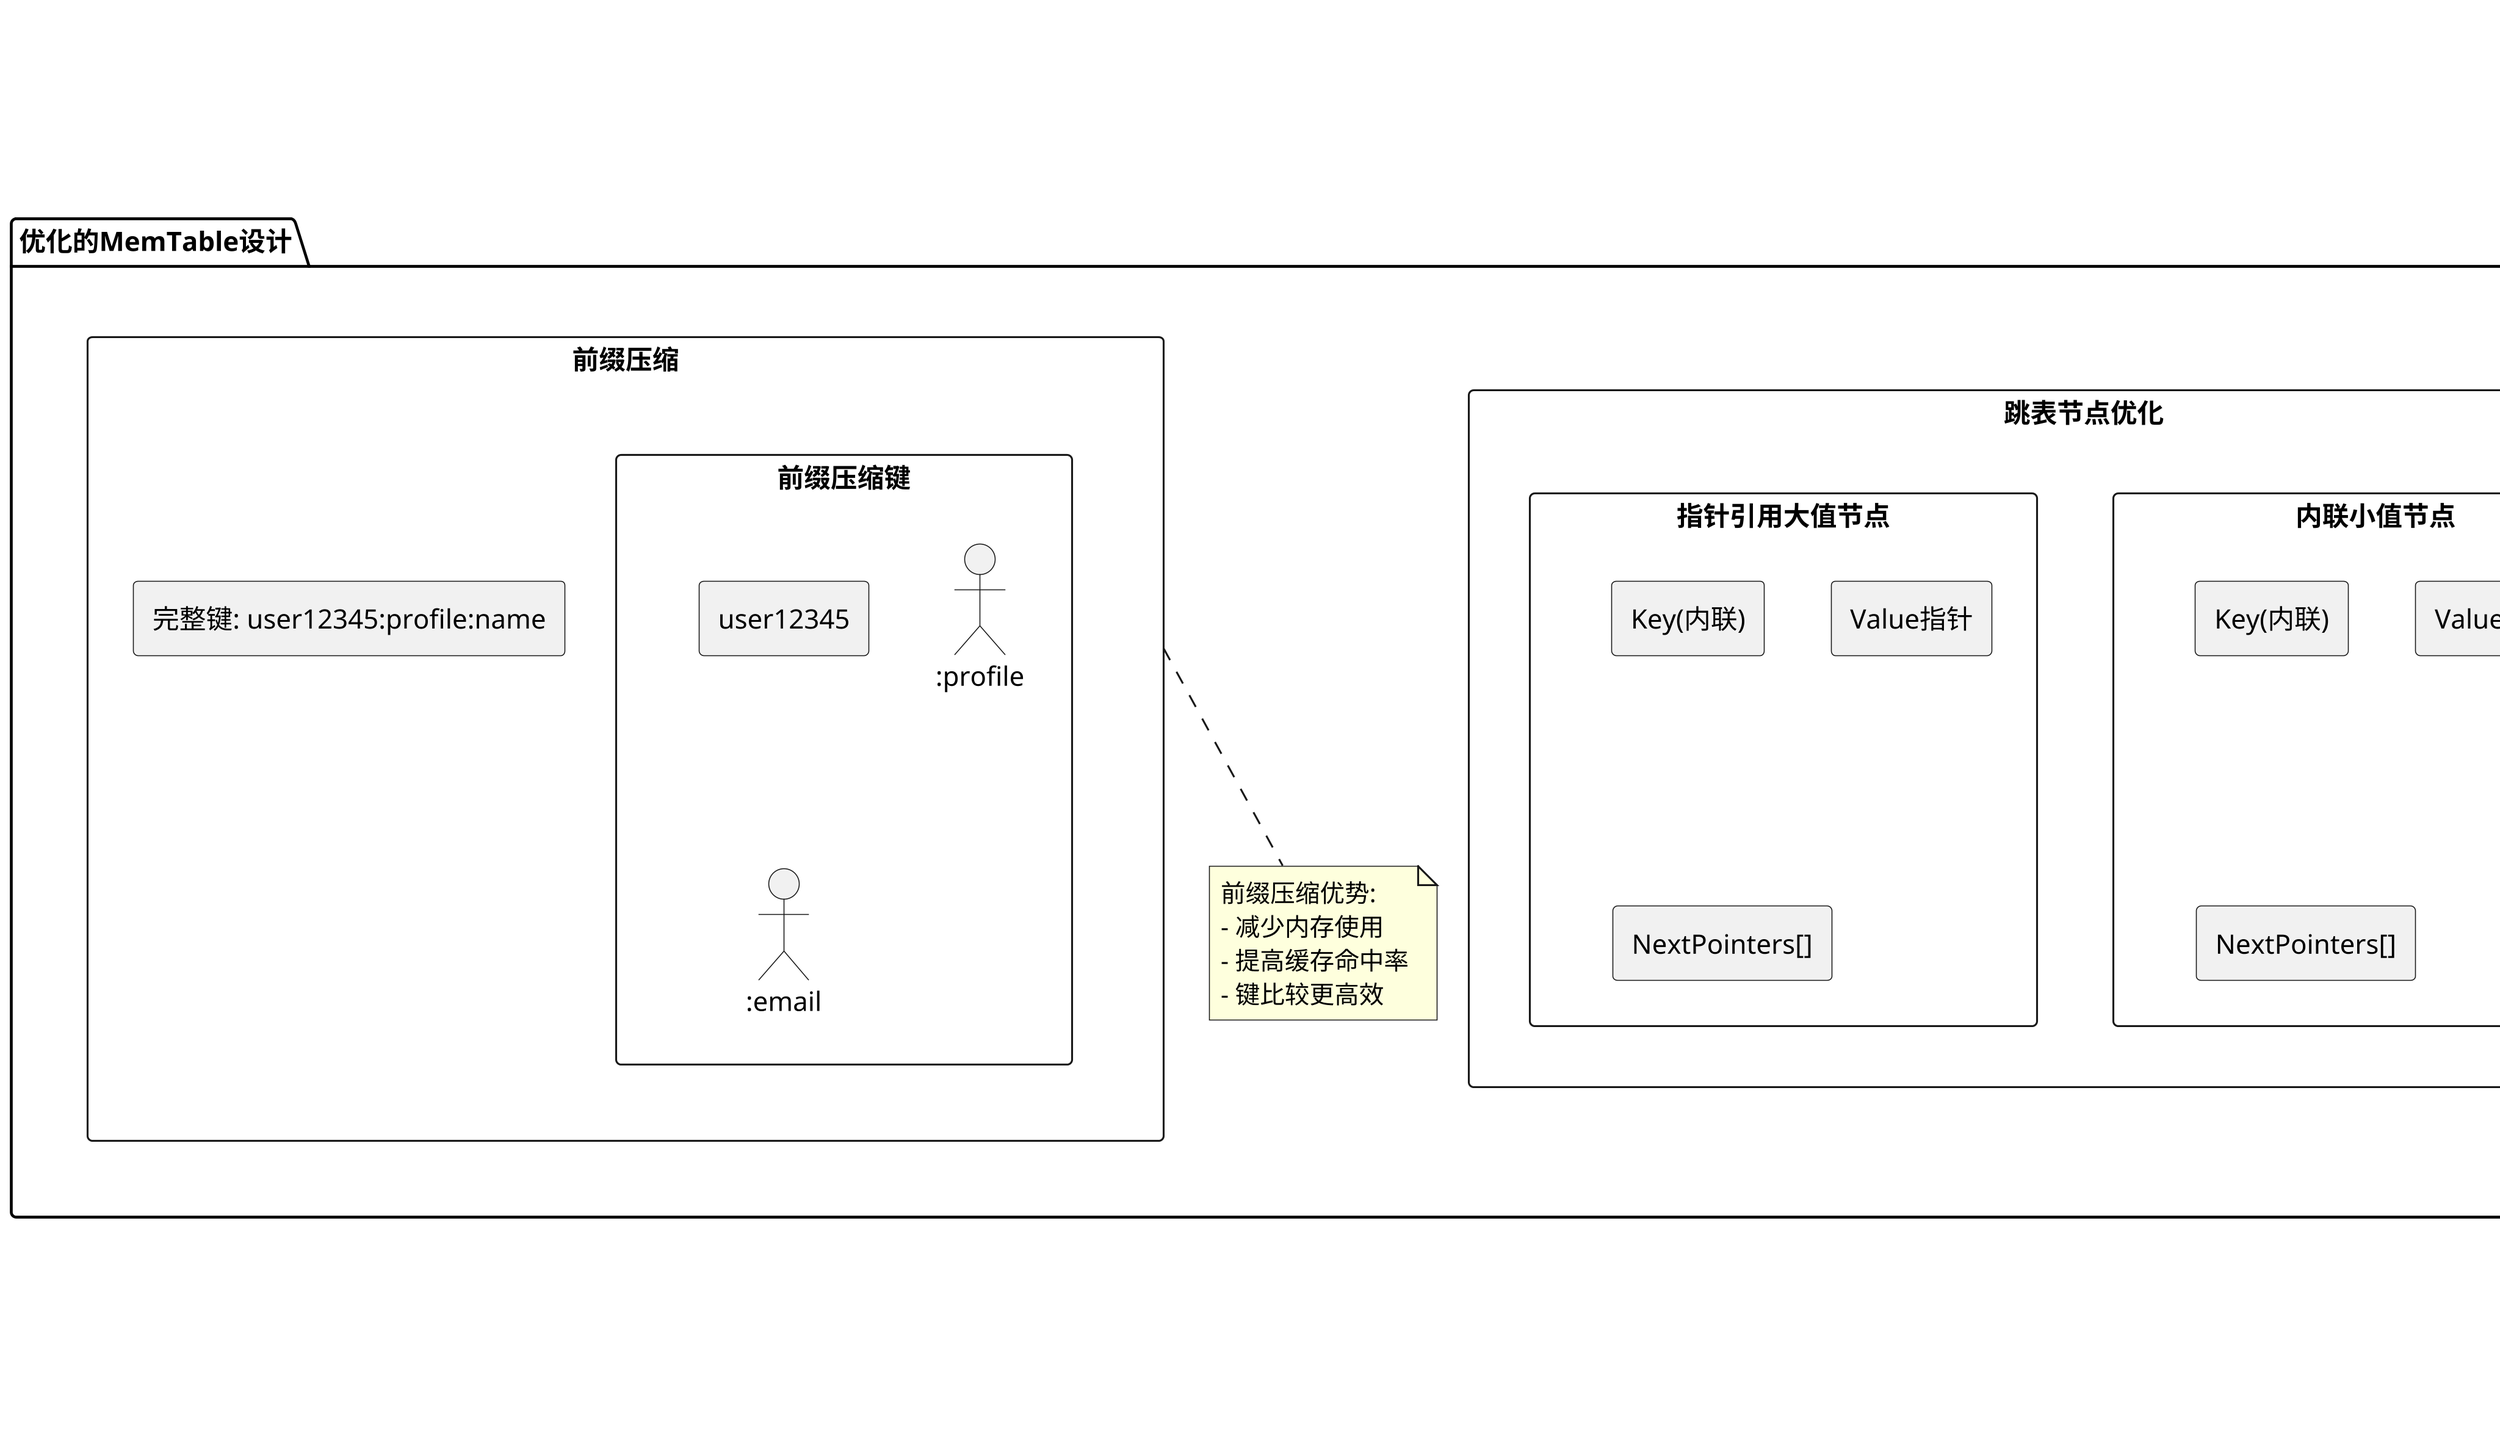 @startuml memtable_optimization
allow_mixing
skinparam dpi 300
skinparam defaultFontName "Microsoft YaHei"

' 标题
title RocksDB MemTable优化技术

' 未优化的MemTable
package "普通跳表结构" as BasicSkipList {
    class "Node" as BasicNode {
        + key_
        + value_
        + forward_[levels]
    }
    
    rectangle "内存分配" as BasicAlloc {
        rectangle "节点1" as BasicNode1
        rectangle "节点2" as BasicNode2
        rectangle "节点3" as BasicNode3
    }
    
    note bottom of BasicAlloc
      问题:
      - 每个节点单独分配内存
      - 指针间接访问value
      - 内存碎片化
      - 缓存不友好
    end note
}

' 优化的MemTable
package "优化的MemTable设计" as OptimizedMemTable {
    ' Arena内存池
    package "Arena内存池" as Arena {
        rectangle "大块1(4KB)" as ArenaBlock1
        rectangle "大块2(4KB)" as ArenaBlock2
        rectangle "大块3(4KB)" as ArenaBlock3
        
        ArenaBlock1 -[hidden]right-> ArenaBlock2
        ArenaBlock2 -[hidden]right-> ArenaBlock3
    }
    
    ' 跳表节点内联
    rectangle "跳表节点优化" as NodeOpt {
        rectangle "内联小值节点" as InlineNode {
            rectangle "Key(内联)" as InlineKey
            rectangle "Value(内联)" as InlineValue
            rectangle "NextPointers[]" as InlineNext
        }
        
        rectangle "指针引用大值节点" as PtrNode {
            rectangle "Key(内联)" as PtrKey
            rectangle "Value指针" as PtrValuePtr
            rectangle "NextPointers[]" as PtrNext
        }
        
        InlineNode -[hidden]right-> PtrNode
    }
    
    ' 前缀压缩
    rectangle "前缀压缩" as PrefixComp {
        rectangle "完整键: user12345:profile:name" as FullKey
        
        rectangle "前缀压缩键" as CompressedKey {
            rectangle "user12345" as PrefixPart
            rectangle ":profile" as MiddlePart
            rectangle ":email" as SuffixPart
        }
        
        FullKey -[hidden]right-> CompressedKey
    }
    
    note bottom of PrefixComp
      前缀压缩优势:
      - 减少内存使用
      - 提高缓存命中率
      - 键比较更高效
    end note
}

' 内存使用和布局对比
rectangle "内存布局对比" as MemoryLayoutCompare {
    ' 传统布局
    rectangle "传统内存布局" as TraditionalLayout {
        rectangle "节点1" as TNode1
        rectangle "..." as TDots1
        rectangle "值1" as TValue1
        
        rectangle "节点2" as TNode2
        rectangle "..." as TDots2
        rectangle "值2" as TValue2
        
        rectangle "节点3" as TNode3
        rectangle "..." as TDots3
        rectangle "值3" as TValue3
    }
    
    ' 优化布局
    rectangle "优化内存布局" as OptimizedLayout {
        rectangle "连续内存块" as OptBlock {
            rectangle "节点1+值1" as OptNode1
            rectangle "节点2+值2" as OptNode2
            rectangle "节点3+值3" as OptNode3
            rectangle "..." as OptDots
        }
    }
    
    TraditionalLayout -[hidden]right-> OptimizedLayout
}

' 性能优化统计
rectangle "性能优势" as PerformanceGains {
    card "内存使用: 减少40-60%" as MemUsage
    card "写入吞吐量: 提高50-100%" as WritePerf
    card "读取延迟: 降低20-30%" as ReadPerf
    card "缓存命中率: 提高30-50%" as CacheHit
}

' 关键优化点
note bottom of OptimizedMemTable
  MemTable核心优化技术:
  1. Arena内存池: 批量分配内存，减少系统调用和内存碎片
  2. 内联小值: 直接存储在跳表节点中，减少指针间接
  3. 前缀压缩: 相邻键共享前缀，减少内存使用
  4. 内存布局优化: 相关数据放在一起，提高缓存命中率
  5. 并发控制优化: 细粒度锁和无锁技术提高并发性能
end note

@enduml 